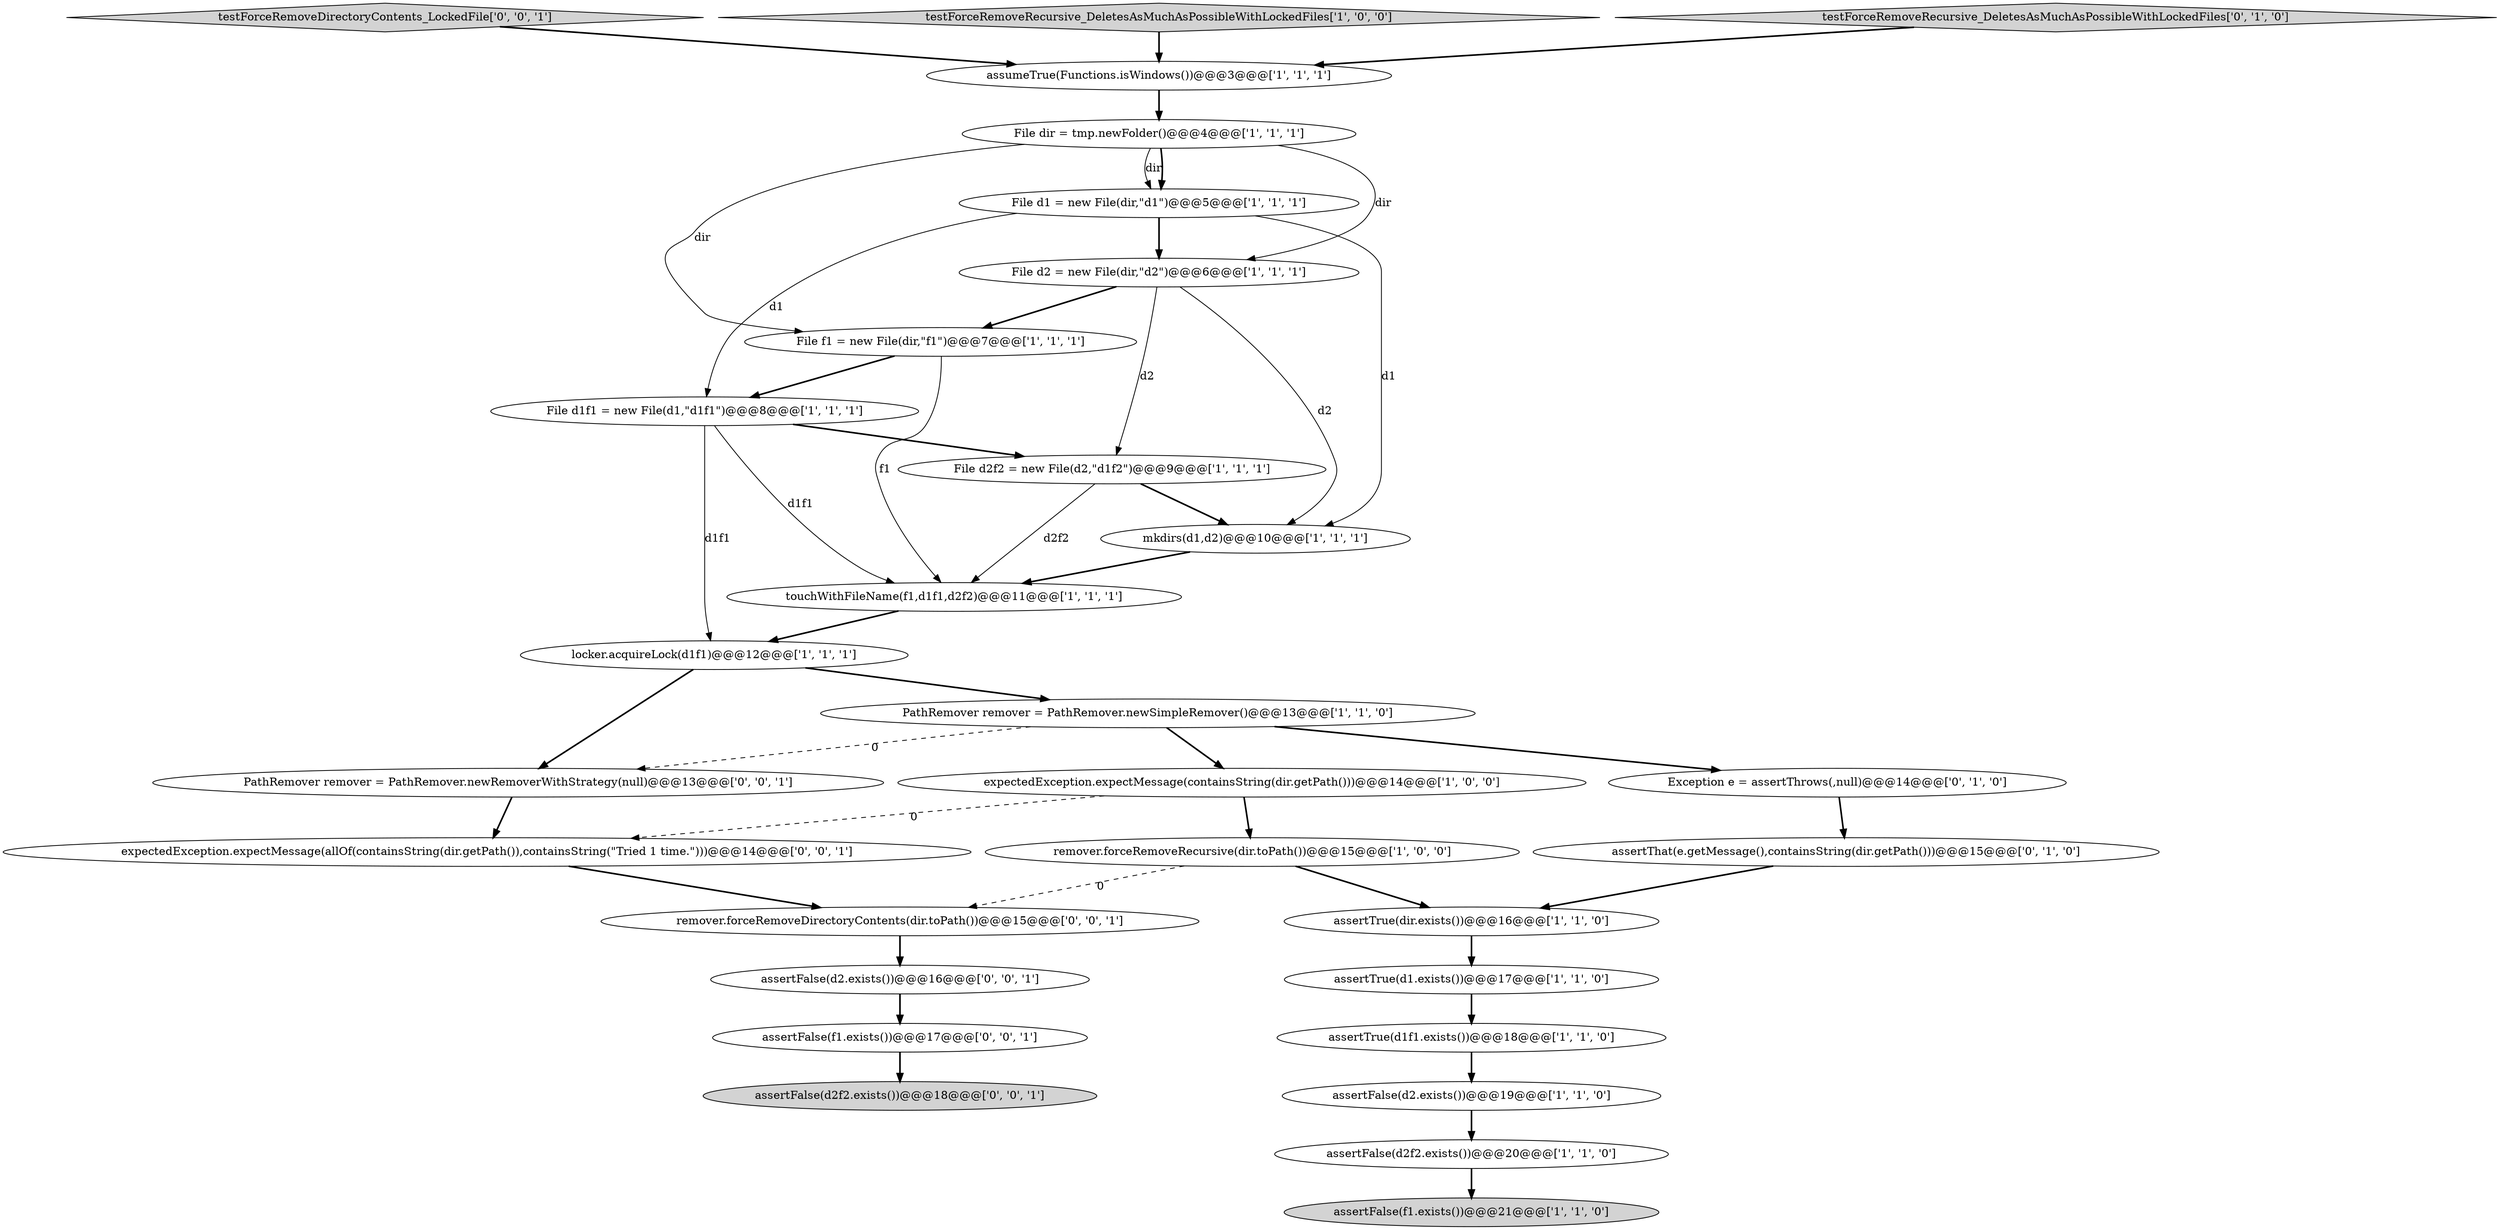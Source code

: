 digraph {
25 [style = filled, label = "PathRemover remover = PathRemover.newRemoverWithStrategy(null)@@@13@@@['0', '0', '1']", fillcolor = white, shape = ellipse image = "AAA0AAABBB3BBB"];
15 [style = filled, label = "File dir = tmp.newFolder()@@@4@@@['1', '1', '1']", fillcolor = white, shape = ellipse image = "AAA0AAABBB1BBB"];
20 [style = filled, label = "Exception e = assertThrows(,null)@@@14@@@['0', '1', '0']", fillcolor = white, shape = ellipse image = "AAA0AAABBB2BBB"];
19 [style = filled, label = "assertTrue(dir.exists())@@@16@@@['1', '1', '0']", fillcolor = white, shape = ellipse image = "AAA0AAABBB1BBB"];
2 [style = filled, label = "expectedException.expectMessage(containsString(dir.getPath()))@@@14@@@['1', '0', '0']", fillcolor = white, shape = ellipse image = "AAA0AAABBB1BBB"];
1 [style = filled, label = "touchWithFileName(f1,d1f1,d2f2)@@@11@@@['1', '1', '1']", fillcolor = white, shape = ellipse image = "AAA0AAABBB1BBB"];
18 [style = filled, label = "mkdirs(d1,d2)@@@10@@@['1', '1', '1']", fillcolor = white, shape = ellipse image = "AAA0AAABBB1BBB"];
21 [style = filled, label = "assertThat(e.getMessage(),containsString(dir.getPath()))@@@15@@@['0', '1', '0']", fillcolor = white, shape = ellipse image = "AAA0AAABBB2BBB"];
11 [style = filled, label = "File d1 = new File(dir,\"d1\")@@@5@@@['1', '1', '1']", fillcolor = white, shape = ellipse image = "AAA0AAABBB1BBB"];
16 [style = filled, label = "assertFalse(f1.exists())@@@21@@@['1', '1', '0']", fillcolor = lightgray, shape = ellipse image = "AAA0AAABBB1BBB"];
28 [style = filled, label = "expectedException.expectMessage(allOf(containsString(dir.getPath()),containsString(\"Tried 1 time.\")))@@@14@@@['0', '0', '1']", fillcolor = white, shape = ellipse image = "AAA0AAABBB3BBB"];
4 [style = filled, label = "remover.forceRemoveRecursive(dir.toPath())@@@15@@@['1', '0', '0']", fillcolor = white, shape = ellipse image = "AAA0AAABBB1BBB"];
8 [style = filled, label = "File d2 = new File(dir,\"d2\")@@@6@@@['1', '1', '1']", fillcolor = white, shape = ellipse image = "AAA0AAABBB1BBB"];
13 [style = filled, label = "assertFalse(d2f2.exists())@@@20@@@['1', '1', '0']", fillcolor = white, shape = ellipse image = "AAA0AAABBB1BBB"];
7 [style = filled, label = "PathRemover remover = PathRemover.newSimpleRemover()@@@13@@@['1', '1', '0']", fillcolor = white, shape = ellipse image = "AAA0AAABBB1BBB"];
26 [style = filled, label = "assertFalse(d2f2.exists())@@@18@@@['0', '0', '1']", fillcolor = lightgray, shape = ellipse image = "AAA0AAABBB3BBB"];
12 [style = filled, label = "assertTrue(d1.exists())@@@17@@@['1', '1', '0']", fillcolor = white, shape = ellipse image = "AAA0AAABBB1BBB"];
10 [style = filled, label = "File d1f1 = new File(d1,\"d1f1\")@@@8@@@['1', '1', '1']", fillcolor = white, shape = ellipse image = "AAA0AAABBB1BBB"];
3 [style = filled, label = "assertFalse(d2.exists())@@@19@@@['1', '1', '0']", fillcolor = white, shape = ellipse image = "AAA0AAABBB1BBB"];
29 [style = filled, label = "remover.forceRemoveDirectoryContents(dir.toPath())@@@15@@@['0', '0', '1']", fillcolor = white, shape = ellipse image = "AAA0AAABBB3BBB"];
9 [style = filled, label = "assertTrue(d1f1.exists())@@@18@@@['1', '1', '0']", fillcolor = white, shape = ellipse image = "AAA0AAABBB1BBB"];
24 [style = filled, label = "testForceRemoveDirectoryContents_LockedFile['0', '0', '1']", fillcolor = lightgray, shape = diamond image = "AAA0AAABBB3BBB"];
17 [style = filled, label = "testForceRemoveRecursive_DeletesAsMuchAsPossibleWithLockedFiles['1', '0', '0']", fillcolor = lightgray, shape = diamond image = "AAA0AAABBB1BBB"];
14 [style = filled, label = "File d2f2 = new File(d2,\"d1f2\")@@@9@@@['1', '1', '1']", fillcolor = white, shape = ellipse image = "AAA0AAABBB1BBB"];
27 [style = filled, label = "assertFalse(d2.exists())@@@16@@@['0', '0', '1']", fillcolor = white, shape = ellipse image = "AAA0AAABBB3BBB"];
5 [style = filled, label = "locker.acquireLock(d1f1)@@@12@@@['1', '1', '1']", fillcolor = white, shape = ellipse image = "AAA0AAABBB1BBB"];
6 [style = filled, label = "File f1 = new File(dir,\"f1\")@@@7@@@['1', '1', '1']", fillcolor = white, shape = ellipse image = "AAA0AAABBB1BBB"];
22 [style = filled, label = "testForceRemoveRecursive_DeletesAsMuchAsPossibleWithLockedFiles['0', '1', '0']", fillcolor = lightgray, shape = diamond image = "AAA0AAABBB2BBB"];
0 [style = filled, label = "assumeTrue(Functions.isWindows())@@@3@@@['1', '1', '1']", fillcolor = white, shape = ellipse image = "AAA0AAABBB1BBB"];
23 [style = filled, label = "assertFalse(f1.exists())@@@17@@@['0', '0', '1']", fillcolor = white, shape = ellipse image = "AAA0AAABBB3BBB"];
10->5 [style = solid, label="d1f1"];
4->29 [style = dashed, label="0"];
29->27 [style = bold, label=""];
5->7 [style = bold, label=""];
2->4 [style = bold, label=""];
14->18 [style = bold, label=""];
8->14 [style = solid, label="d2"];
22->0 [style = bold, label=""];
15->6 [style = solid, label="dir"];
9->3 [style = bold, label=""];
27->23 [style = bold, label=""];
8->6 [style = bold, label=""];
24->0 [style = bold, label=""];
7->20 [style = bold, label=""];
7->25 [style = dashed, label="0"];
3->13 [style = bold, label=""];
6->1 [style = solid, label="f1"];
23->26 [style = bold, label=""];
6->10 [style = bold, label=""];
12->9 [style = bold, label=""];
15->8 [style = solid, label="dir"];
20->21 [style = bold, label=""];
15->11 [style = solid, label="dir"];
11->10 [style = solid, label="d1"];
25->28 [style = bold, label=""];
21->19 [style = bold, label=""];
0->15 [style = bold, label=""];
4->19 [style = bold, label=""];
15->11 [style = bold, label=""];
5->25 [style = bold, label=""];
11->8 [style = bold, label=""];
13->16 [style = bold, label=""];
11->18 [style = solid, label="d1"];
18->1 [style = bold, label=""];
10->1 [style = solid, label="d1f1"];
19->12 [style = bold, label=""];
2->28 [style = dashed, label="0"];
10->14 [style = bold, label=""];
14->1 [style = solid, label="d2f2"];
17->0 [style = bold, label=""];
28->29 [style = bold, label=""];
8->18 [style = solid, label="d2"];
1->5 [style = bold, label=""];
7->2 [style = bold, label=""];
}
